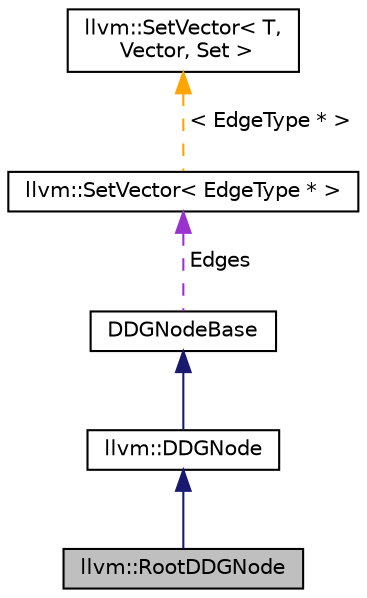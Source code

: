 digraph "llvm::RootDDGNode"
{
 // LATEX_PDF_SIZE
  bgcolor="transparent";
  edge [fontname="Helvetica",fontsize="10",labelfontname="Helvetica",labelfontsize="10"];
  node [fontname="Helvetica",fontsize="10",shape=record];
  Node1 [label="llvm::RootDDGNode",height=0.2,width=0.4,color="black", fillcolor="grey75", style="filled", fontcolor="black",tooltip="Subclass of DDGNode representing the root node of the graph."];
  Node2 -> Node1 [dir="back",color="midnightblue",fontsize="10",style="solid",fontname="Helvetica"];
  Node2 [label="llvm::DDGNode",height=0.2,width=0.4,color="black",URL="$classllvm_1_1DDGNode.html",tooltip="Data Dependence Graph Node The graph can represent the following types of nodes:"];
  Node3 -> Node2 [dir="back",color="midnightblue",fontsize="10",style="solid",fontname="Helvetica"];
  Node3 [label="DDGNodeBase",height=0.2,width=0.4,color="black",URL="$classllvm_1_1DGNode.html",tooltip="Represent a node in the directed graph."];
  Node4 -> Node3 [dir="back",color="darkorchid3",fontsize="10",style="dashed",label=" Edges" ,fontname="Helvetica"];
  Node4 [label="llvm::SetVector\< EdgeType * \>",height=0.2,width=0.4,color="black",URL="$classllvm_1_1SetVector.html",tooltip=" "];
  Node5 -> Node4 [dir="back",color="orange",fontsize="10",style="dashed",label=" \< EdgeType * \>" ,fontname="Helvetica"];
  Node5 [label="llvm::SetVector\< T,\l Vector, Set \>",height=0.2,width=0.4,color="black",URL="$classllvm_1_1SetVector.html",tooltip="A vector that has set insertion semantics."];
}
